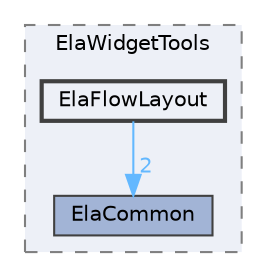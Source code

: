 digraph "ElaFlowLayout"
{
 // LATEX_PDF_SIZE
  bgcolor="transparent";
  edge [fontname=Helvetica,fontsize=10,labelfontname=Helvetica,labelfontsize=10];
  node [fontname=Helvetica,fontsize=10,shape=box,height=0.2,width=0.4];
  compound=true
  subgraph clusterdir_c41e0d0e814e23de337c335e201650d3 {
    graph [ bgcolor="#edf0f7", pencolor="grey50", label="ElaWidgetTools", fontname=Helvetica,fontsize=10 style="filled,dashed", URL="dir_c41e0d0e814e23de337c335e201650d3.html",tooltip=""]
  dir_a7cb3baefd8faa092f0ee9caf615fc08 [label="ElaCommon", fillcolor="#a2b4d6", color="grey25", style="filled", URL="dir_a7cb3baefd8faa092f0ee9caf615fc08.html",tooltip=""];
  dir_98f295a1548e119c828913c737ac1ecd [label="ElaFlowLayout", fillcolor="#edf0f7", color="grey25", style="filled,bold", URL="dir_98f295a1548e119c828913c737ac1ecd.html",tooltip=""];
  }
  dir_98f295a1548e119c828913c737ac1ecd->dir_a7cb3baefd8faa092f0ee9caf615fc08 [headlabel="2", labeldistance=1.5 headhref="dir_000074_000071.html" href="dir_000074_000071.html" color="steelblue1" fontcolor="steelblue1"];
}
